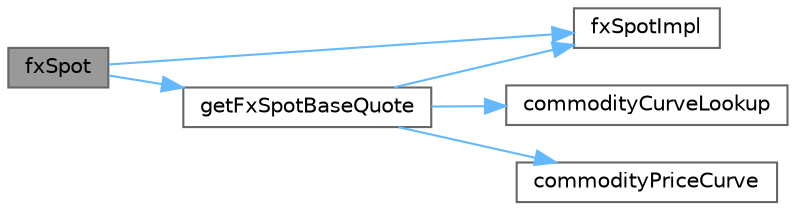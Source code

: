 digraph "fxSpot"
{
 // INTERACTIVE_SVG=YES
 // LATEX_PDF_SIZE
  bgcolor="transparent";
  edge [fontname=Helvetica,fontsize=10,labelfontname=Helvetica,labelfontsize=10];
  node [fontname=Helvetica,fontsize=10,shape=box,height=0.2,width=0.4];
  rankdir="LR";
  Node1 [label="fxSpot",height=0.2,width=0.4,color="gray40", fillcolor="grey60", style="filled", fontcolor="black",tooltip=" "];
  Node1 -> Node2 [color="steelblue1",style="solid"];
  Node2 [label="fxSpotImpl",height=0.2,width=0.4,color="grey40", fillcolor="white", style="filled",URL="$classore_1_1data_1_1_market.html#acfa5019642975aabcb65f2d2c570ad1d",tooltip=" "];
  Node1 -> Node3 [color="steelblue1",style="solid"];
  Node3 [label="getFxSpotBaseQuote",height=0.2,width=0.4,color="grey40", fillcolor="white", style="filled",URL="$classore_1_1data_1_1_market.html#ad99f09f2db1015bb486931c0269f3d7b",tooltip=" "];
  Node3 -> Node4 [color="steelblue1",style="solid"];
  Node4 [label="commodityCurveLookup",height=0.2,width=0.4,color="grey40", fillcolor="white", style="filled",URL="$classore_1_1data_1_1_market.html#a88d67016dee39ce8f4588deb0745460f",tooltip=" "];
  Node3 -> Node5 [color="steelblue1",style="solid"];
  Node5 [label="commodityPriceCurve",height=0.2,width=0.4,color="grey40", fillcolor="white", style="filled",URL="$classore_1_1data_1_1_market.html#a47ddd567f84d73e5f1c8201823356b1c",tooltip=" "];
  Node3 -> Node2 [color="steelblue1",style="solid"];
}
